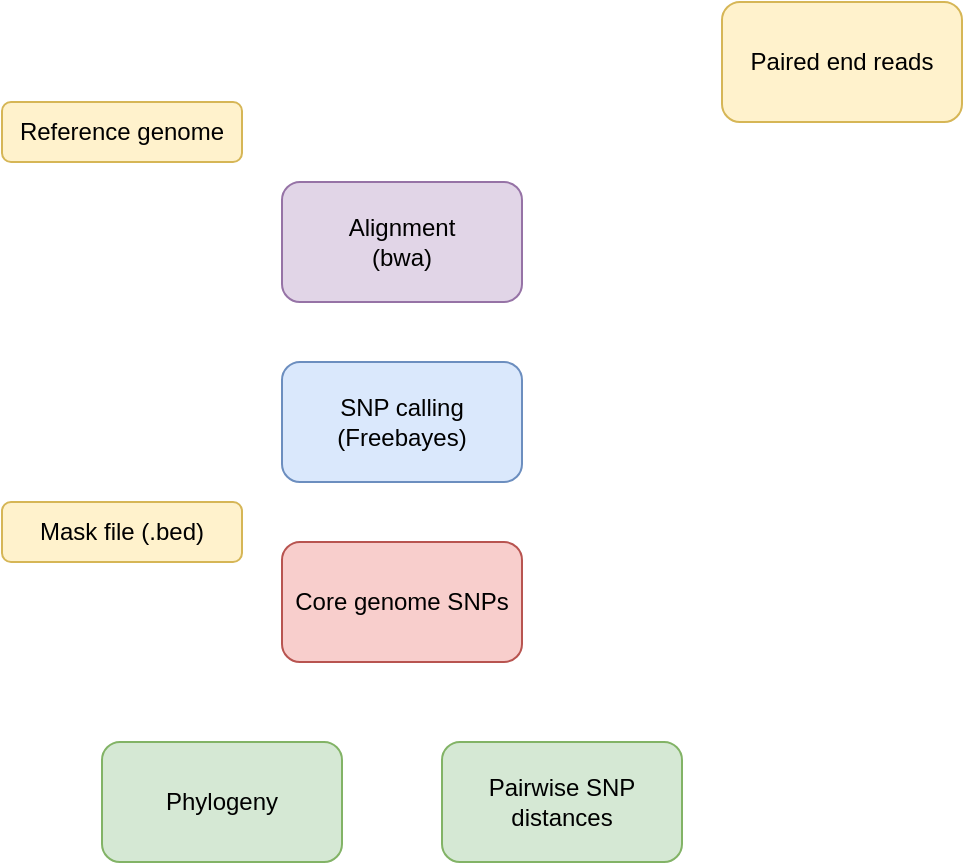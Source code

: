 <mxfile version="11.0.5" type="github"><diagram name="Page-1" id="edf60f1a-56cd-e834-aa8a-f176f3a09ee4"><mxGraphModel dx="946" dy="630" grid="1" gridSize="10" guides="1" tooltips="1" connect="1" arrows="1" fold="1" page="1" pageScale="1" pageWidth="1100" pageHeight="850" background="#ffffff" math="0" shadow="0"><root><mxCell id="0"/><mxCell id="1" parent="0"/><mxCell id="oDv7Tb_ZqcZLLGSP81sc-2" value="Paired end reads" style="rounded=1;whiteSpace=wrap;html=1;fillColor=#fff2cc;strokeColor=#d6b656;" vertex="1" parent="1"><mxGeometry x="360" y="20" width="120" height="60" as="geometry"/></mxCell><mxCell id="oDv7Tb_ZqcZLLGSP81sc-8" value="&lt;div&gt;Alignment&lt;/div&gt;&lt;div&gt;(bwa)&lt;br&gt;&lt;/div&gt;" style="rounded=1;whiteSpace=wrap;html=1;fillColor=#e1d5e7;strokeColor=#9673a6;" vertex="1" parent="1"><mxGeometry x="140" y="110" width="120" height="60" as="geometry"/></mxCell><mxCell id="oDv7Tb_ZqcZLLGSP81sc-9" value="Reference genome" style="rounded=1;whiteSpace=wrap;html=1;fillColor=#fff2cc;strokeColor=#d6b656;" vertex="1" parent="1"><mxGeometry y="70" width="120" height="30" as="geometry"/></mxCell><mxCell id="oDv7Tb_ZqcZLLGSP81sc-10" value="SNP calling (Freebayes)" style="rounded=1;whiteSpace=wrap;html=1;fillColor=#dae8fc;strokeColor=#6c8ebf;" vertex="1" parent="1"><mxGeometry x="140" y="200" width="120" height="60" as="geometry"/></mxCell><mxCell id="oDv7Tb_ZqcZLLGSP81sc-11" value="Core genome SNPs" style="rounded=1;whiteSpace=wrap;html=1;fillColor=#f8cecc;strokeColor=#b85450;" vertex="1" parent="1"><mxGeometry x="140" y="290" width="120" height="60" as="geometry"/></mxCell><mxCell id="oDv7Tb_ZqcZLLGSP81sc-12" value="Phylogeny" style="rounded=1;whiteSpace=wrap;html=1;fillColor=#d5e8d4;strokeColor=#82b366;" vertex="1" parent="1"><mxGeometry x="50" y="390" width="120" height="60" as="geometry"/></mxCell><mxCell id="oDv7Tb_ZqcZLLGSP81sc-13" value="Pairwise SNP distances" style="rounded=1;whiteSpace=wrap;html=1;fillColor=#d5e8d4;strokeColor=#82b366;" vertex="1" parent="1"><mxGeometry x="220" y="390" width="120" height="60" as="geometry"/></mxCell><mxCell id="oDv7Tb_ZqcZLLGSP81sc-14" value="Mask file (.bed)" style="rounded=1;whiteSpace=wrap;html=1;fillColor=#fff2cc;strokeColor=#d6b656;" vertex="1" parent="1"><mxGeometry y="270" width="120" height="30" as="geometry"/></mxCell></root></mxGraphModel></diagram></mxfile>